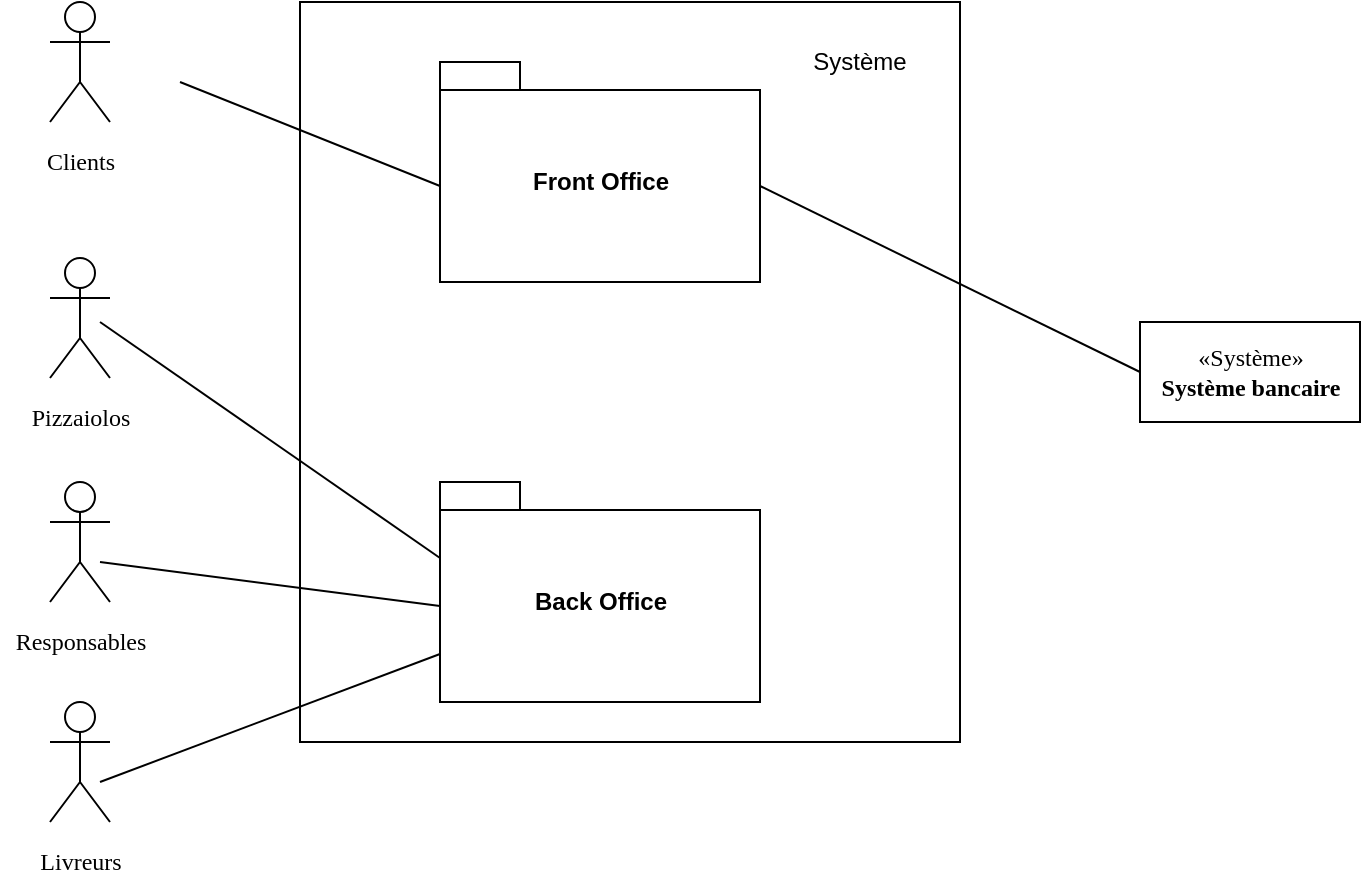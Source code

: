 <mxfile version="12.8.8" type="device"><diagram name="Page-1" id="e7e014a7-5840-1c2e-5031-d8a46d1fe8dd"><mxGraphModel dx="1616" dy="889" grid="1" gridSize="10" guides="1" tooltips="1" connect="1" arrows="1" fold="1" page="1" pageScale="1" pageWidth="1169" pageHeight="826" background="#ffffff" math="0" shadow="0"><root><mxCell id="0"/><mxCell id="1" parent="0"/><mxCell id="muG9PqwCkSkDUUxwjk4Y-56" value="" style="group" parent="1" vertex="1" connectable="0"><mxGeometry x="90" y="240" width="50" height="90" as="geometry"/></mxCell><mxCell id="muG9PqwCkSkDUUxwjk4Y-57" value="Actor" style="shape=umlActor;verticalLabelPosition=bottom;labelBackgroundColor=#ffffff;verticalAlign=top;html=1;noLabel=1;fontColor=none;" parent="muG9PqwCkSkDUUxwjk4Y-56" vertex="1"><mxGeometry x="5" width="30" height="60" as="geometry"/></mxCell><mxCell id="muG9PqwCkSkDUUxwjk4Y-58" value="Clients" style="text;html=1;align=center;verticalAlign=middle;resizable=0;points=[];autosize=1;fontFamily=Times New Roman;fontColor=none;" parent="muG9PqwCkSkDUUxwjk4Y-56" vertex="1"><mxGeometry x="-5" y="70" width="50" height="20" as="geometry"/></mxCell><mxCell id="muG9PqwCkSkDUUxwjk4Y-59" value="«Système»&lt;br&gt;&lt;b&gt;Système bancaire&lt;br&gt;&lt;/b&gt;" style="html=1;labelBackgroundColor=none;fontFamily=Times New Roman;fontColor=none;" parent="1" vertex="1"><mxGeometry x="640" y="400" width="110" height="50" as="geometry"/></mxCell><mxCell id="DjKOvxgOon_p-S-ThRAe-1" value="" style="rounded=0;whiteSpace=wrap;html=1;" vertex="1" parent="1"><mxGeometry x="220" y="240" width="330" height="370" as="geometry"/></mxCell><mxCell id="DjKOvxgOon_p-S-ThRAe-2" value="Système" style="text;html=1;strokeColor=none;fillColor=none;align=center;verticalAlign=middle;whiteSpace=wrap;rounded=0;" vertex="1" parent="1"><mxGeometry x="480" y="260" width="40" height="20" as="geometry"/></mxCell><mxCell id="DjKOvxgOon_p-S-ThRAe-3" value="Back Office" style="shape=folder;fontStyle=1;spacingTop=10;tabWidth=40;tabHeight=14;tabPosition=left;html=1;" vertex="1" parent="1"><mxGeometry x="290" y="480" width="160" height="110" as="geometry"/></mxCell><mxCell id="DjKOvxgOon_p-S-ThRAe-4" value="Front Office" style="shape=folder;fontStyle=1;spacingTop=10;tabWidth=40;tabHeight=14;tabPosition=left;html=1;" vertex="1" parent="1"><mxGeometry x="290" y="270" width="160" height="110" as="geometry"/></mxCell><mxCell id="DjKOvxgOon_p-S-ThRAe-5" value="" style="endArrow=none;html=1;exitX=0;exitY=0;exitDx=160;exitDy=62;exitPerimeter=0;entryX=0;entryY=0.5;entryDx=0;entryDy=0;" edge="1" parent="1" source="DjKOvxgOon_p-S-ThRAe-4" target="muG9PqwCkSkDUUxwjk4Y-59"><mxGeometry width="50" height="50" relative="1" as="geometry"><mxPoint x="560" y="360" as="sourcePoint"/><mxPoint x="610" y="310" as="targetPoint"/></mxGeometry></mxCell><mxCell id="DjKOvxgOon_p-S-ThRAe-6" value="" style="endArrow=none;html=1;entryX=0;entryY=0;entryDx=0;entryDy=62;entryPerimeter=0;" edge="1" parent="1" target="DjKOvxgOon_p-S-ThRAe-4"><mxGeometry width="50" height="50" relative="1" as="geometry"><mxPoint x="160" y="280" as="sourcePoint"/><mxPoint x="610" y="310" as="targetPoint"/></mxGeometry></mxCell><mxCell id="DjKOvxgOon_p-S-ThRAe-7" value="" style="endArrow=none;html=1;entryX=0;entryY=0;entryDx=0;entryDy=38;entryPerimeter=0;" edge="1" parent="1" target="DjKOvxgOon_p-S-ThRAe-3"><mxGeometry width="50" height="50" relative="1" as="geometry"><mxPoint x="120" y="400" as="sourcePoint"/><mxPoint x="610" y="310" as="targetPoint"/></mxGeometry></mxCell><mxCell id="DjKOvxgOon_p-S-ThRAe-8" value="" style="endArrow=none;html=1;entryX=0;entryY=0;entryDx=0;entryDy=62;entryPerimeter=0;" edge="1" parent="1" target="DjKOvxgOon_p-S-ThRAe-3"><mxGeometry width="50" height="50" relative="1" as="geometry"><mxPoint x="120" y="520" as="sourcePoint"/><mxPoint x="610" y="310" as="targetPoint"/></mxGeometry></mxCell><mxCell id="DjKOvxgOon_p-S-ThRAe-9" value="" style="group" vertex="1" connectable="0" parent="1"><mxGeometry x="90" y="480" width="60" height="90" as="geometry"/></mxCell><mxCell id="DjKOvxgOon_p-S-ThRAe-10" value="Actor" style="shape=umlActor;verticalLabelPosition=bottom;labelBackgroundColor=#ffffff;verticalAlign=top;html=1;noLabel=1;fontColor=none;" vertex="1" parent="DjKOvxgOon_p-S-ThRAe-9"><mxGeometry x="5" width="30" height="60" as="geometry"/></mxCell><mxCell id="DjKOvxgOon_p-S-ThRAe-11" value="Responsables" style="text;html=1;align=center;verticalAlign=middle;resizable=0;points=[];autosize=1;fontFamily=Times New Roman;fontColor=none;" vertex="1" parent="DjKOvxgOon_p-S-ThRAe-9"><mxGeometry x="-20" y="70" width="80" height="20" as="geometry"/></mxCell><mxCell id="DjKOvxgOon_p-S-ThRAe-12" value="" style="group" vertex="1" connectable="0" parent="1"><mxGeometry x="90" y="368" width="50" height="90" as="geometry"/></mxCell><mxCell id="DjKOvxgOon_p-S-ThRAe-13" value="Actor" style="shape=umlActor;verticalLabelPosition=bottom;labelBackgroundColor=#ffffff;verticalAlign=top;html=1;noLabel=1;fontColor=none;" vertex="1" parent="DjKOvxgOon_p-S-ThRAe-12"><mxGeometry x="5" width="30" height="60" as="geometry"/></mxCell><mxCell id="DjKOvxgOon_p-S-ThRAe-14" value="Pizzaiolos" style="text;html=1;align=center;verticalAlign=middle;resizable=0;points=[];autosize=1;fontFamily=Times New Roman;fontColor=none;" vertex="1" parent="DjKOvxgOon_p-S-ThRAe-12"><mxGeometry x="-10" y="70" width="60" height="20" as="geometry"/></mxCell><mxCell id="DjKOvxgOon_p-S-ThRAe-15" value="" style="group" vertex="1" connectable="0" parent="1"><mxGeometry x="90" y="590" width="60" height="90" as="geometry"/></mxCell><mxCell id="DjKOvxgOon_p-S-ThRAe-16" value="Actor" style="shape=umlActor;verticalLabelPosition=bottom;labelBackgroundColor=#ffffff;verticalAlign=top;html=1;noLabel=1;fontColor=none;" vertex="1" parent="DjKOvxgOon_p-S-ThRAe-15"><mxGeometry x="5" width="30" height="60" as="geometry"/></mxCell><mxCell id="DjKOvxgOon_p-S-ThRAe-17" value="Livreurs" style="text;html=1;align=center;verticalAlign=middle;resizable=0;points=[];autosize=1;fontFamily=Times New Roman;fontColor=none;" vertex="1" parent="DjKOvxgOon_p-S-ThRAe-15"><mxGeometry x="-10" y="70" width="60" height="20" as="geometry"/></mxCell><mxCell id="DjKOvxgOon_p-S-ThRAe-20" value="" style="endArrow=none;html=1;entryX=0;entryY=0;entryDx=0;entryDy=86;entryPerimeter=0;" edge="1" parent="1" target="DjKOvxgOon_p-S-ThRAe-3"><mxGeometry width="50" height="50" relative="1" as="geometry"><mxPoint x="120" y="630" as="sourcePoint"/><mxPoint x="300" y="576" as="targetPoint"/></mxGeometry></mxCell></root></mxGraphModel></diagram></mxfile>